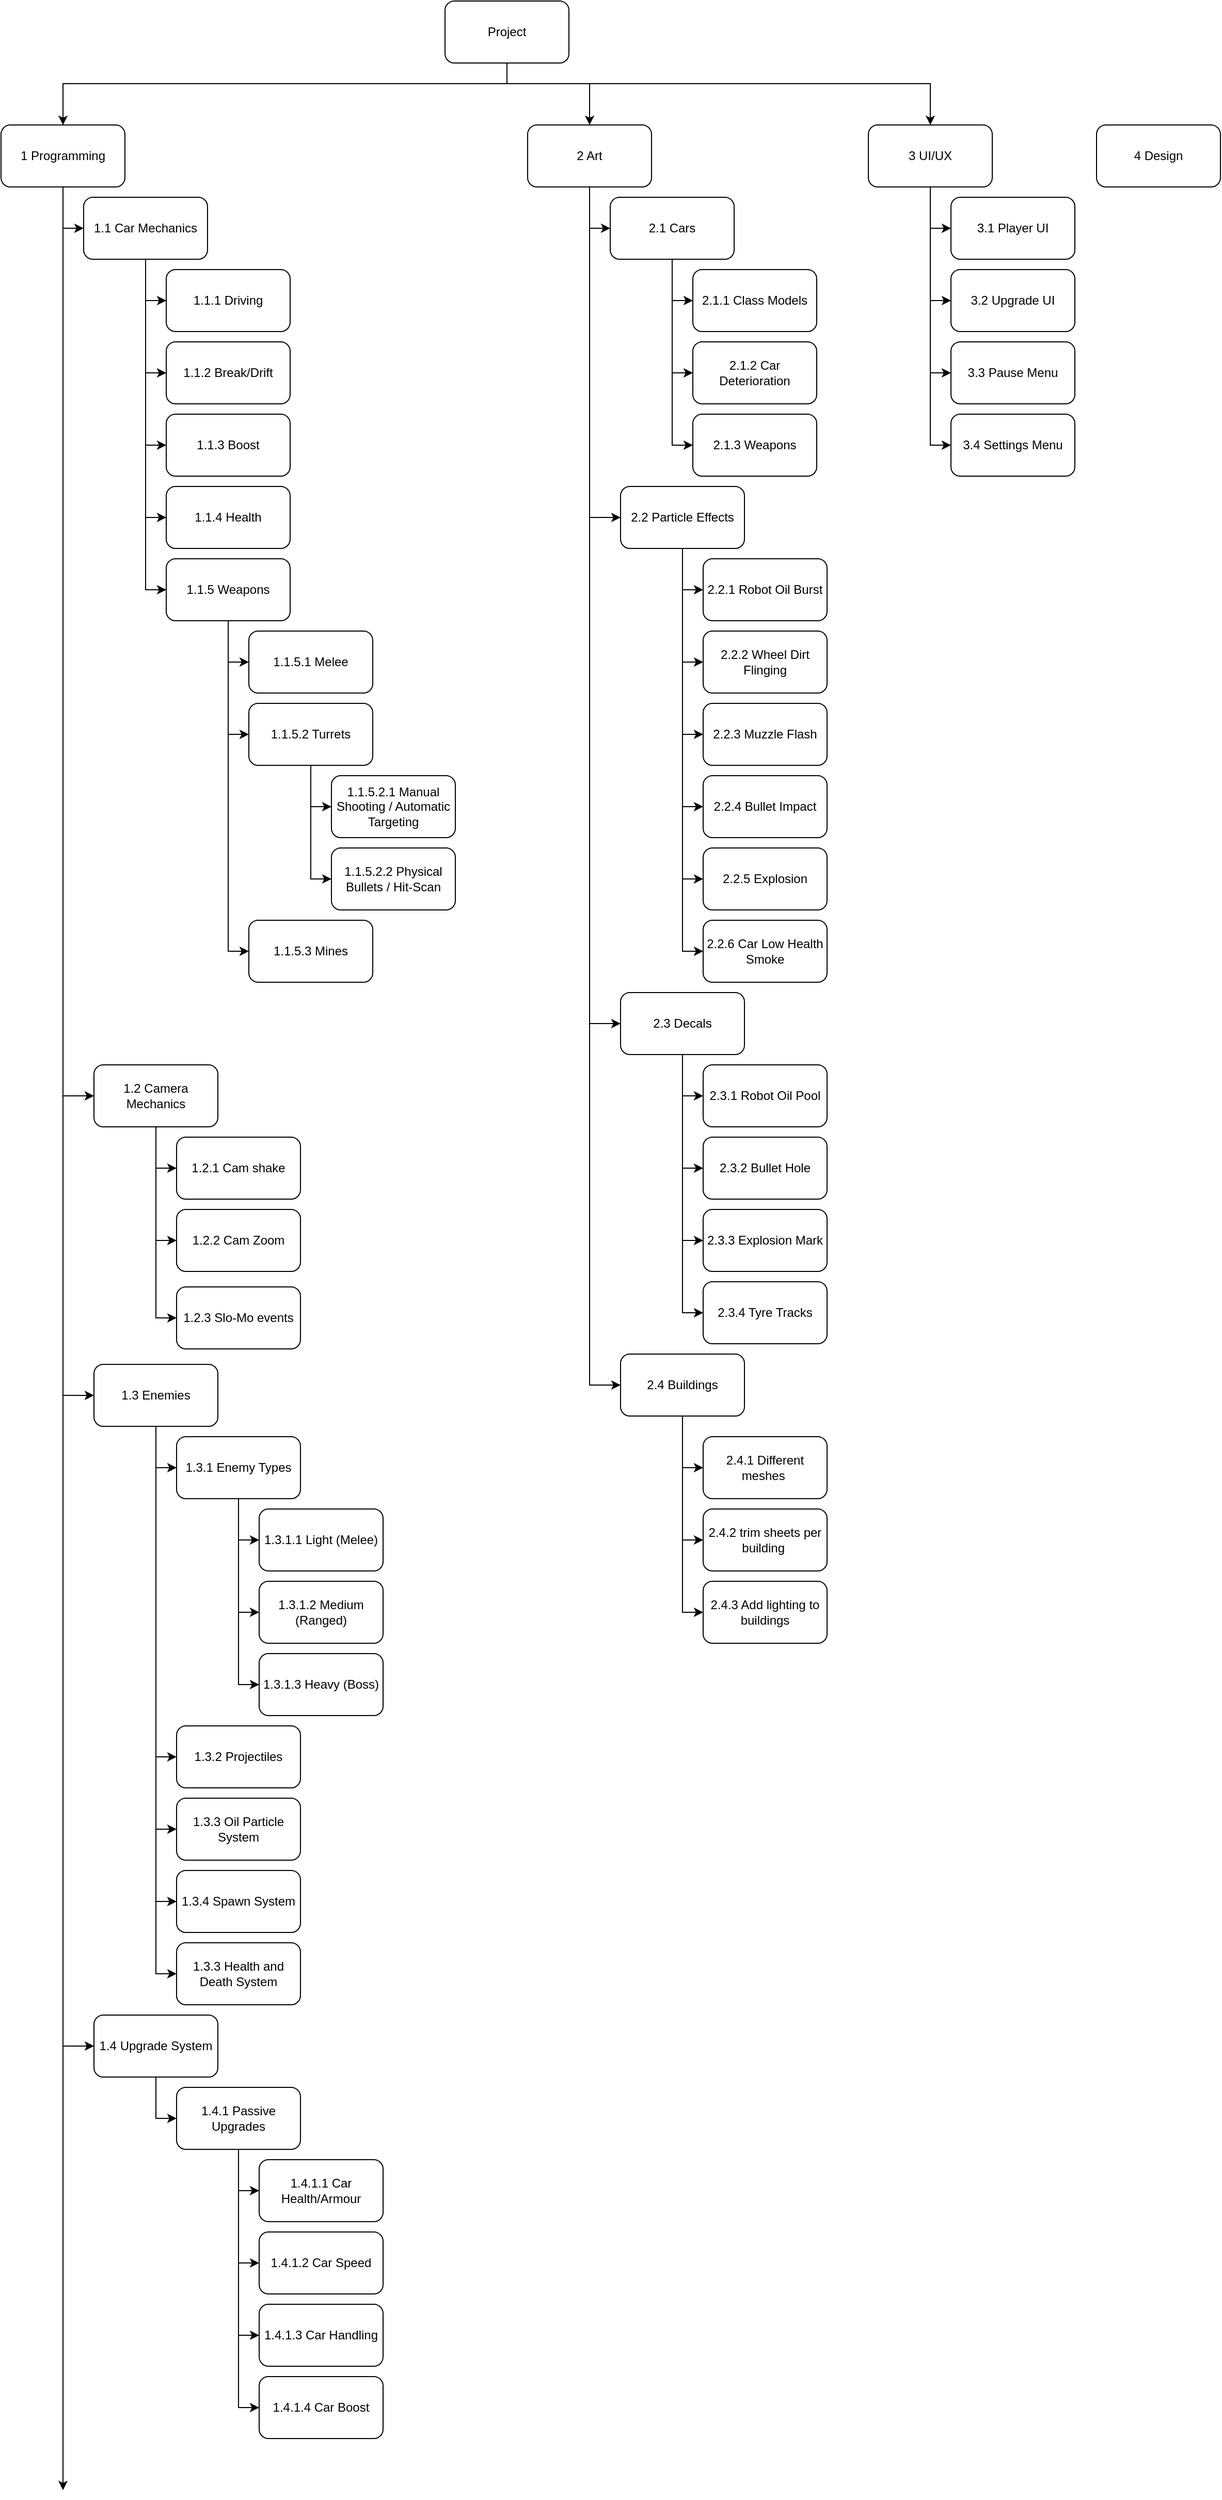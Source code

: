 <mxfile version="24.7.17">
  <diagram id="pvwwQUrMOcKolIaD9RjZ" name="Page-1">
    <mxGraphModel dx="2188" dy="813" grid="1" gridSize="10" guides="1" tooltips="1" connect="1" arrows="1" fold="1" page="1" pageScale="1" pageWidth="827" pageHeight="1169" math="0" shadow="0">
      <root>
        <mxCell id="0" />
        <mxCell id="1" parent="0" />
        <mxCell id="buFqJGUQjfIV5JwptgsI-9" style="edgeStyle=orthogonalEdgeStyle;rounded=0;orthogonalLoop=1;jettySize=auto;html=1;entryX=0;entryY=0.5;entryDx=0;entryDy=0;" parent="1" source="buFqJGUQjfIV5JwptgsI-1" target="buFqJGUQjfIV5JwptgsI-5" edge="1">
          <mxGeometry relative="1" as="geometry" />
        </mxCell>
        <mxCell id="g57Ve-lHUcN1gr9f3cv--34" style="edgeStyle=orthogonalEdgeStyle;rounded=0;orthogonalLoop=1;jettySize=auto;html=1;entryX=0;entryY=0.5;entryDx=0;entryDy=0;" parent="1" source="buFqJGUQjfIV5JwptgsI-1" target="g57Ve-lHUcN1gr9f3cv--35" edge="1">
          <mxGeometry relative="1" as="geometry">
            <mxPoint x="120" y="2000.833" as="targetPoint" />
          </mxGeometry>
        </mxCell>
        <mxCell id="g57Ve-lHUcN1gr9f3cv--50" style="edgeStyle=orthogonalEdgeStyle;rounded=0;orthogonalLoop=1;jettySize=auto;html=1;" parent="1" source="buFqJGUQjfIV5JwptgsI-1" edge="1">
          <mxGeometry relative="1" as="geometry">
            <mxPoint x="120" y="2410" as="targetPoint" />
          </mxGeometry>
        </mxCell>
        <mxCell id="buFqJGUQjfIV5JwptgsI-1" value="1 Programming" style="rounded=1;whiteSpace=wrap;html=1;" parent="1" vertex="1">
          <mxGeometry x="60" y="120" width="120" height="60" as="geometry" />
        </mxCell>
        <mxCell id="tWt80_bKlkRKH3--Gsll-1" style="edgeStyle=orthogonalEdgeStyle;rounded=0;orthogonalLoop=1;jettySize=auto;html=1;exitX=0.5;exitY=1;exitDx=0;exitDy=0;entryX=0;entryY=0.5;entryDx=0;entryDy=0;" parent="1" source="buFqJGUQjfIV5JwptgsI-2" target="tWt80_bKlkRKH3--Gsll-2" edge="1">
          <mxGeometry relative="1" as="geometry">
            <mxPoint x="630" y="1321" as="targetPoint" />
          </mxGeometry>
        </mxCell>
        <mxCell id="buFqJGUQjfIV5JwptgsI-2" value="2 Art" style="rounded=1;whiteSpace=wrap;html=1;" parent="1" vertex="1">
          <mxGeometry x="570" y="120" width="120" height="60" as="geometry" />
        </mxCell>
        <mxCell id="buFqJGUQjfIV5JwptgsI-3" value="3 UI/UX" style="rounded=1;whiteSpace=wrap;html=1;" parent="1" vertex="1">
          <mxGeometry x="900" y="120" width="120" height="60" as="geometry" />
        </mxCell>
        <mxCell id="buFqJGUQjfIV5JwptgsI-4" value="4 Design" style="rounded=1;whiteSpace=wrap;html=1;" parent="1" vertex="1">
          <mxGeometry x="1121" y="120" width="120" height="60" as="geometry" />
        </mxCell>
        <mxCell id="buFqJGUQjfIV5JwptgsI-17" value="" style="edgeStyle=orthogonalEdgeStyle;rounded=0;orthogonalLoop=1;jettySize=auto;html=1;entryX=0;entryY=0.5;entryDx=0;entryDy=0;" parent="1" source="buFqJGUQjfIV5JwptgsI-5" target="buFqJGUQjfIV5JwptgsI-16" edge="1">
          <mxGeometry relative="1" as="geometry" />
        </mxCell>
        <mxCell id="buFqJGUQjfIV5JwptgsI-5" value="1.1 Car Mechanics" style="rounded=1;whiteSpace=wrap;html=1;" parent="1" vertex="1">
          <mxGeometry x="140" y="190" width="120" height="60" as="geometry" />
        </mxCell>
        <mxCell id="buFqJGUQjfIV5JwptgsI-6" value="Project" style="rounded=1;whiteSpace=wrap;html=1;" parent="1" vertex="1">
          <mxGeometry x="490" width="120" height="60" as="geometry" />
        </mxCell>
        <mxCell id="buFqJGUQjfIV5JwptgsI-8" value="" style="endArrow=classic;html=1;rounded=0;exitX=0.5;exitY=1;exitDx=0;exitDy=0;entryX=0.5;entryY=0;entryDx=0;entryDy=0;" parent="1" source="buFqJGUQjfIV5JwptgsI-6" target="buFqJGUQjfIV5JwptgsI-1" edge="1">
          <mxGeometry width="50" height="50" relative="1" as="geometry">
            <mxPoint x="500" y="240" as="sourcePoint" />
            <mxPoint x="550" y="190" as="targetPoint" />
            <Array as="points">
              <mxPoint x="550" y="80" />
              <mxPoint x="120" y="80" />
            </Array>
          </mxGeometry>
        </mxCell>
        <mxCell id="buFqJGUQjfIV5JwptgsI-16" value="1.1.1 Driving" style="rounded=1;whiteSpace=wrap;html=1;" parent="1" vertex="1">
          <mxGeometry x="220" y="260" width="120" height="60" as="geometry" />
        </mxCell>
        <mxCell id="buFqJGUQjfIV5JwptgsI-18" value="" style="edgeStyle=orthogonalEdgeStyle;rounded=0;orthogonalLoop=1;jettySize=auto;html=1;entryX=0;entryY=0.5;entryDx=0;entryDy=0;exitX=0.5;exitY=1;exitDx=0;exitDy=0;" parent="1" source="buFqJGUQjfIV5JwptgsI-5" target="buFqJGUQjfIV5JwptgsI-19" edge="1">
          <mxGeometry relative="1" as="geometry">
            <mxPoint x="200" y="330" as="sourcePoint" />
          </mxGeometry>
        </mxCell>
        <mxCell id="buFqJGUQjfIV5JwptgsI-19" value="1.1.2 Break/Drift" style="rounded=1;whiteSpace=wrap;html=1;" parent="1" vertex="1">
          <mxGeometry x="220" y="330" width="120" height="60" as="geometry" />
        </mxCell>
        <mxCell id="buFqJGUQjfIV5JwptgsI-20" value="" style="edgeStyle=orthogonalEdgeStyle;rounded=0;orthogonalLoop=1;jettySize=auto;html=1;entryX=0;entryY=0.5;entryDx=0;entryDy=0;exitX=0.5;exitY=1;exitDx=0;exitDy=0;" parent="1" source="buFqJGUQjfIV5JwptgsI-5" target="buFqJGUQjfIV5JwptgsI-21" edge="1">
          <mxGeometry relative="1" as="geometry">
            <mxPoint x="200" y="400" as="sourcePoint" />
          </mxGeometry>
        </mxCell>
        <mxCell id="buFqJGUQjfIV5JwptgsI-21" value="1.1.3 Boost" style="rounded=1;whiteSpace=wrap;html=1;" parent="1" vertex="1">
          <mxGeometry x="220" y="400" width="120" height="60" as="geometry" />
        </mxCell>
        <mxCell id="buFqJGUQjfIV5JwptgsI-22" value="" style="edgeStyle=orthogonalEdgeStyle;rounded=0;orthogonalLoop=1;jettySize=auto;html=1;entryX=0;entryY=0.5;entryDx=0;entryDy=0;exitX=0.5;exitY=1;exitDx=0;exitDy=0;" parent="1" source="buFqJGUQjfIV5JwptgsI-5" target="buFqJGUQjfIV5JwptgsI-23" edge="1">
          <mxGeometry relative="1" as="geometry">
            <mxPoint x="200" y="450" as="sourcePoint" />
          </mxGeometry>
        </mxCell>
        <mxCell id="buFqJGUQjfIV5JwptgsI-23" value="1.1.4 Health" style="rounded=1;whiteSpace=wrap;html=1;" parent="1" vertex="1">
          <mxGeometry x="220" y="470" width="120" height="60" as="geometry" />
        </mxCell>
        <mxCell id="buFqJGUQjfIV5JwptgsI-24" value="" style="edgeStyle=orthogonalEdgeStyle;rounded=0;orthogonalLoop=1;jettySize=auto;html=1;entryX=0;entryY=0.5;entryDx=0;entryDy=0;exitX=0.5;exitY=1;exitDx=0;exitDy=0;" parent="1" source="buFqJGUQjfIV5JwptgsI-5" target="buFqJGUQjfIV5JwptgsI-25" edge="1">
          <mxGeometry relative="1" as="geometry">
            <mxPoint x="210" y="560" as="sourcePoint" />
          </mxGeometry>
        </mxCell>
        <mxCell id="buFqJGUQjfIV5JwptgsI-25" value="1.1.5 Weapons" style="rounded=1;whiteSpace=wrap;html=1;" parent="1" vertex="1">
          <mxGeometry x="220" y="540" width="120" height="60" as="geometry" />
        </mxCell>
        <mxCell id="buFqJGUQjfIV5JwptgsI-26" value="" style="edgeStyle=orthogonalEdgeStyle;rounded=0;orthogonalLoop=1;jettySize=auto;html=1;entryX=0;entryY=0.5;entryDx=0;entryDy=0;exitX=0.5;exitY=1;exitDx=0;exitDy=0;" parent="1" source="buFqJGUQjfIV5JwptgsI-25" target="buFqJGUQjfIV5JwptgsI-27" edge="1">
          <mxGeometry relative="1" as="geometry">
            <mxPoint x="274" y="610" as="sourcePoint" />
          </mxGeometry>
        </mxCell>
        <mxCell id="buFqJGUQjfIV5JwptgsI-27" value="1.1.5.1 Melee" style="rounded=1;whiteSpace=wrap;html=1;" parent="1" vertex="1">
          <mxGeometry x="300" y="610" width="120" height="60" as="geometry" />
        </mxCell>
        <mxCell id="buFqJGUQjfIV5JwptgsI-28" value="" style="edgeStyle=orthogonalEdgeStyle;rounded=0;orthogonalLoop=1;jettySize=auto;html=1;entryX=0;entryY=0.5;entryDx=0;entryDy=0;exitX=0.5;exitY=1;exitDx=0;exitDy=0;" parent="1" source="buFqJGUQjfIV5JwptgsI-25" target="buFqJGUQjfIV5JwptgsI-29" edge="1">
          <mxGeometry relative="1" as="geometry">
            <mxPoint x="280" y="670" as="sourcePoint" />
          </mxGeometry>
        </mxCell>
        <mxCell id="buFqJGUQjfIV5JwptgsI-29" value="1.1.5.2 Turrets" style="rounded=1;whiteSpace=wrap;html=1;" parent="1" vertex="1">
          <mxGeometry x="300" y="680" width="120" height="60" as="geometry" />
        </mxCell>
        <mxCell id="buFqJGUQjfIV5JwptgsI-30" value="" style="edgeStyle=orthogonalEdgeStyle;rounded=0;orthogonalLoop=1;jettySize=auto;html=1;entryX=0;entryY=0.5;entryDx=0;entryDy=0;exitX=0.5;exitY=1;exitDx=0;exitDy=0;" parent="1" source="buFqJGUQjfIV5JwptgsI-2" target="buFqJGUQjfIV5JwptgsI-31" edge="1">
          <mxGeometry relative="1" as="geometry">
            <mxPoint x="630" y="290" as="sourcePoint" />
          </mxGeometry>
        </mxCell>
        <mxCell id="buFqJGUQjfIV5JwptgsI-31" value="2.1 Cars" style="rounded=1;whiteSpace=wrap;html=1;" parent="1" vertex="1">
          <mxGeometry x="650" y="190" width="120" height="60" as="geometry" />
        </mxCell>
        <mxCell id="buFqJGUQjfIV5JwptgsI-34" value="" style="edgeStyle=orthogonalEdgeStyle;rounded=0;orthogonalLoop=1;jettySize=auto;html=1;entryX=0;entryY=0.5;entryDx=0;entryDy=0;exitX=0.5;exitY=1;exitDx=0;exitDy=0;" parent="1" source="buFqJGUQjfIV5JwptgsI-31" target="buFqJGUQjfIV5JwptgsI-35" edge="1">
          <mxGeometry relative="1" as="geometry">
            <mxPoint x="700" y="270" as="sourcePoint" />
          </mxGeometry>
        </mxCell>
        <mxCell id="buFqJGUQjfIV5JwptgsI-35" value="2.1.1 Class Models" style="rounded=1;whiteSpace=wrap;html=1;" parent="1" vertex="1">
          <mxGeometry x="730" y="260" width="120" height="60" as="geometry" />
        </mxCell>
        <mxCell id="buFqJGUQjfIV5JwptgsI-36" value="" style="edgeStyle=orthogonalEdgeStyle;rounded=0;orthogonalLoop=1;jettySize=auto;html=1;entryX=0;entryY=0.5;entryDx=0;entryDy=0;exitX=0.5;exitY=1;exitDx=0;exitDy=0;" parent="1" source="buFqJGUQjfIV5JwptgsI-31" target="buFqJGUQjfIV5JwptgsI-37" edge="1">
          <mxGeometry relative="1" as="geometry">
            <mxPoint x="710" y="320" as="sourcePoint" />
          </mxGeometry>
        </mxCell>
        <mxCell id="buFqJGUQjfIV5JwptgsI-37" value="2.1.2 Car Deterioration" style="rounded=1;whiteSpace=wrap;html=1;" parent="1" vertex="1">
          <mxGeometry x="730" y="330" width="120" height="60" as="geometry" />
        </mxCell>
        <mxCell id="buFqJGUQjfIV5JwptgsI-38" value="" style="edgeStyle=orthogonalEdgeStyle;rounded=0;orthogonalLoop=1;jettySize=auto;html=1;entryX=0;entryY=0.5;entryDx=0;entryDy=0;exitX=0.5;exitY=1;exitDx=0;exitDy=0;" parent="1" source="buFqJGUQjfIV5JwptgsI-31" target="buFqJGUQjfIV5JwptgsI-39" edge="1">
          <mxGeometry relative="1" as="geometry">
            <mxPoint x="710" y="390" as="sourcePoint" />
          </mxGeometry>
        </mxCell>
        <mxCell id="buFqJGUQjfIV5JwptgsI-39" value="2.1.3 Weapons" style="rounded=1;whiteSpace=wrap;html=1;" parent="1" vertex="1">
          <mxGeometry x="730" y="400" width="120" height="60" as="geometry" />
        </mxCell>
        <mxCell id="2qCj0dNmz67mReh1wG9u-1" value="" style="edgeStyle=orthogonalEdgeStyle;rounded=0;orthogonalLoop=1;jettySize=auto;html=1;entryX=0;entryY=0.5;entryDx=0;entryDy=0;exitX=0.5;exitY=1;exitDx=0;exitDy=0;" parent="1" source="buFqJGUQjfIV5JwptgsI-29" target="2qCj0dNmz67mReh1wG9u-2" edge="1">
          <mxGeometry relative="1" as="geometry">
            <mxPoint x="344" y="770" as="sourcePoint" />
          </mxGeometry>
        </mxCell>
        <mxCell id="2qCj0dNmz67mReh1wG9u-2" value="1.1.5.2.1 Manual Shooting / Automatic Targeting" style="rounded=1;whiteSpace=wrap;html=1;" parent="1" vertex="1">
          <mxGeometry x="380" y="750" width="120" height="60" as="geometry" />
        </mxCell>
        <mxCell id="2qCj0dNmz67mReh1wG9u-3" value="" style="edgeStyle=orthogonalEdgeStyle;rounded=0;orthogonalLoop=1;jettySize=auto;html=1;entryX=0;entryY=0.5;entryDx=0;entryDy=0;exitX=0.5;exitY=1;exitDx=0;exitDy=0;" parent="1" source="buFqJGUQjfIV5JwptgsI-29" target="2qCj0dNmz67mReh1wG9u-4" edge="1">
          <mxGeometry relative="1" as="geometry">
            <mxPoint x="360" y="810" as="sourcePoint" />
          </mxGeometry>
        </mxCell>
        <mxCell id="2qCj0dNmz67mReh1wG9u-4" value="1.1.5.2.2 Physical Bullets / Hit-Scan" style="rounded=1;whiteSpace=wrap;html=1;" parent="1" vertex="1">
          <mxGeometry x="380" y="820" width="120" height="60" as="geometry" />
        </mxCell>
        <mxCell id="2qCj0dNmz67mReh1wG9u-5" value="" style="edgeStyle=orthogonalEdgeStyle;rounded=0;orthogonalLoop=1;jettySize=auto;html=1;entryX=0;entryY=0.5;entryDx=0;entryDy=0;exitX=0.5;exitY=1;exitDx=0;exitDy=0;" parent="1" source="buFqJGUQjfIV5JwptgsI-25" target="2qCj0dNmz67mReh1wG9u-6" edge="1">
          <mxGeometry relative="1" as="geometry">
            <mxPoint x="280" y="810" as="sourcePoint" />
          </mxGeometry>
        </mxCell>
        <mxCell id="2qCj0dNmz67mReh1wG9u-6" value="1.1.5.3 Mines" style="rounded=1;whiteSpace=wrap;html=1;" parent="1" vertex="1">
          <mxGeometry x="300" y="890" width="120" height="60" as="geometry" />
        </mxCell>
        <mxCell id="2qCj0dNmz67mReh1wG9u-7" value="" style="edgeStyle=orthogonalEdgeStyle;rounded=0;orthogonalLoop=1;jettySize=auto;html=1;entryX=0;entryY=0.5;entryDx=0;entryDy=0;exitX=0.5;exitY=1;exitDx=0;exitDy=0;" parent="1" source="buFqJGUQjfIV5JwptgsI-1" target="2qCj0dNmz67mReh1wG9u-8" edge="1">
          <mxGeometry relative="1" as="geometry">
            <mxPoint x="40" y="1520.0" as="sourcePoint" />
          </mxGeometry>
        </mxCell>
        <mxCell id="g57Ve-lHUcN1gr9f3cv--31" style="edgeStyle=orthogonalEdgeStyle;rounded=0;orthogonalLoop=1;jettySize=auto;html=1;entryX=0;entryY=0.5;entryDx=0;entryDy=0;" parent="1" source="2qCj0dNmz67mReh1wG9u-8" target="g57Ve-lHUcN1gr9f3cv--29" edge="1">
          <mxGeometry relative="1" as="geometry" />
        </mxCell>
        <mxCell id="g57Ve-lHUcN1gr9f3cv--33" style="edgeStyle=orthogonalEdgeStyle;rounded=0;orthogonalLoop=1;jettySize=auto;html=1;entryX=0;entryY=0.5;entryDx=0;entryDy=0;" parent="1" source="2qCj0dNmz67mReh1wG9u-8" target="g57Ve-lHUcN1gr9f3cv--32" edge="1">
          <mxGeometry relative="1" as="geometry" />
        </mxCell>
        <mxCell id="2qCj0dNmz67mReh1wG9u-8" value="1.3 Enemies" style="rounded=1;whiteSpace=wrap;html=1;" parent="1" vertex="1">
          <mxGeometry x="150" y="1320" width="120" height="60" as="geometry" />
        </mxCell>
        <mxCell id="2qCj0dNmz67mReh1wG9u-9" value="" style="edgeStyle=orthogonalEdgeStyle;rounded=0;orthogonalLoop=1;jettySize=auto;html=1;entryX=0;entryY=0.5;entryDx=0;entryDy=0;exitX=0.5;exitY=1;exitDx=0;exitDy=0;" parent="1" source="buFqJGUQjfIV5JwptgsI-2" target="2qCj0dNmz67mReh1wG9u-10" edge="1">
          <mxGeometry relative="1" as="geometry">
            <mxPoint x="640" y="460" as="sourcePoint" />
          </mxGeometry>
        </mxCell>
        <mxCell id="2qCj0dNmz67mReh1wG9u-10" value="2.2 Particle Effects" style="rounded=1;whiteSpace=wrap;html=1;" parent="1" vertex="1">
          <mxGeometry x="660" y="470" width="120" height="60" as="geometry" />
        </mxCell>
        <mxCell id="2qCj0dNmz67mReh1wG9u-11" value="" style="edgeStyle=orthogonalEdgeStyle;rounded=0;orthogonalLoop=1;jettySize=auto;html=1;entryX=0;entryY=0.5;entryDx=0;entryDy=0;exitX=0.5;exitY=1;exitDx=0;exitDy=0;" parent="1" source="2qCj0dNmz67mReh1wG9u-10" target="2qCj0dNmz67mReh1wG9u-12" edge="1">
          <mxGeometry relative="1" as="geometry">
            <mxPoint x="720" y="530" as="sourcePoint" />
          </mxGeometry>
        </mxCell>
        <mxCell id="2qCj0dNmz67mReh1wG9u-12" value="2.2.1 Robot Oil Burst" style="rounded=1;whiteSpace=wrap;html=1;" parent="1" vertex="1">
          <mxGeometry x="740" y="540" width="120" height="60" as="geometry" />
        </mxCell>
        <mxCell id="2qCj0dNmz67mReh1wG9u-13" value="" style="edgeStyle=orthogonalEdgeStyle;rounded=0;orthogonalLoop=1;jettySize=auto;html=1;entryX=0;entryY=0.5;entryDx=0;entryDy=0;exitX=0.5;exitY=1;exitDx=0;exitDy=0;" parent="1" source="2qCj0dNmz67mReh1wG9u-10" target="2qCj0dNmz67mReh1wG9u-14" edge="1">
          <mxGeometry relative="1" as="geometry">
            <mxPoint x="720" y="600" as="sourcePoint" />
          </mxGeometry>
        </mxCell>
        <mxCell id="2qCj0dNmz67mReh1wG9u-14" value="2.2.2 Wheel Dirt Flinging" style="rounded=1;whiteSpace=wrap;html=1;" parent="1" vertex="1">
          <mxGeometry x="740" y="610" width="120" height="60" as="geometry" />
        </mxCell>
        <mxCell id="2qCj0dNmz67mReh1wG9u-15" value="" style="edgeStyle=orthogonalEdgeStyle;rounded=0;orthogonalLoop=1;jettySize=auto;html=1;entryX=0;entryY=0.5;entryDx=0;entryDy=0;exitX=0.5;exitY=1;exitDx=0;exitDy=0;" parent="1" source="2qCj0dNmz67mReh1wG9u-10" target="2qCj0dNmz67mReh1wG9u-16" edge="1">
          <mxGeometry relative="1" as="geometry">
            <mxPoint x="720" y="670" as="sourcePoint" />
          </mxGeometry>
        </mxCell>
        <mxCell id="2qCj0dNmz67mReh1wG9u-16" value="2.2.3 Muzzle Flash" style="rounded=1;whiteSpace=wrap;html=1;" parent="1" vertex="1">
          <mxGeometry x="740" y="680" width="120" height="60" as="geometry" />
        </mxCell>
        <mxCell id="2qCj0dNmz67mReh1wG9u-17" value="" style="edgeStyle=orthogonalEdgeStyle;rounded=0;orthogonalLoop=1;jettySize=auto;html=1;entryX=0;entryY=0.5;entryDx=0;entryDy=0;exitX=0.5;exitY=1;exitDx=0;exitDy=0;" parent="1" source="2qCj0dNmz67mReh1wG9u-10" target="2qCj0dNmz67mReh1wG9u-18" edge="1">
          <mxGeometry relative="1" as="geometry">
            <mxPoint x="720" y="740" as="sourcePoint" />
          </mxGeometry>
        </mxCell>
        <mxCell id="2qCj0dNmz67mReh1wG9u-18" value="2.2.4 Bullet Impact" style="rounded=1;whiteSpace=wrap;html=1;" parent="1" vertex="1">
          <mxGeometry x="740" y="750" width="120" height="60" as="geometry" />
        </mxCell>
        <mxCell id="2qCj0dNmz67mReh1wG9u-19" value="" style="edgeStyle=orthogonalEdgeStyle;rounded=0;orthogonalLoop=1;jettySize=auto;html=1;entryX=0;entryY=0.5;entryDx=0;entryDy=0;exitX=0.5;exitY=1;exitDx=0;exitDy=0;" parent="1" source="2qCj0dNmz67mReh1wG9u-10" target="2qCj0dNmz67mReh1wG9u-20" edge="1">
          <mxGeometry relative="1" as="geometry">
            <mxPoint x="720" y="810" as="sourcePoint" />
          </mxGeometry>
        </mxCell>
        <mxCell id="2qCj0dNmz67mReh1wG9u-20" value="2.2.5 Explosion" style="rounded=1;whiteSpace=wrap;html=1;" parent="1" vertex="1">
          <mxGeometry x="740" y="820" width="120" height="60" as="geometry" />
        </mxCell>
        <mxCell id="2qCj0dNmz67mReh1wG9u-21" value="" style="edgeStyle=orthogonalEdgeStyle;rounded=0;orthogonalLoop=1;jettySize=auto;html=1;entryX=0;entryY=0.5;entryDx=0;entryDy=0;exitX=0.5;exitY=1;exitDx=0;exitDy=0;" parent="1" source="buFqJGUQjfIV5JwptgsI-2" target="2qCj0dNmz67mReh1wG9u-22" edge="1">
          <mxGeometry relative="1" as="geometry">
            <mxPoint x="630" y="600" as="sourcePoint" />
          </mxGeometry>
        </mxCell>
        <mxCell id="2qCj0dNmz67mReh1wG9u-22" value="2.3 Decals" style="rounded=1;whiteSpace=wrap;html=1;" parent="1" vertex="1">
          <mxGeometry x="660" y="960" width="120" height="60" as="geometry" />
        </mxCell>
        <mxCell id="2qCj0dNmz67mReh1wG9u-23" value="" style="edgeStyle=orthogonalEdgeStyle;rounded=0;orthogonalLoop=1;jettySize=auto;html=1;entryX=0;entryY=0.5;entryDx=0;entryDy=0;exitX=0.5;exitY=1;exitDx=0;exitDy=0;" parent="1" source="2qCj0dNmz67mReh1wG9u-22" target="2qCj0dNmz67mReh1wG9u-24" edge="1">
          <mxGeometry relative="1" as="geometry">
            <mxPoint x="700" y="1050" as="sourcePoint" />
          </mxGeometry>
        </mxCell>
        <mxCell id="2qCj0dNmz67mReh1wG9u-24" value="2.3.1 Robot Oil Pool" style="rounded=1;whiteSpace=wrap;html=1;" parent="1" vertex="1">
          <mxGeometry x="740" y="1030" width="120" height="60" as="geometry" />
        </mxCell>
        <mxCell id="2qCj0dNmz67mReh1wG9u-25" value="" style="edgeStyle=orthogonalEdgeStyle;rounded=0;orthogonalLoop=1;jettySize=auto;html=1;entryX=0;entryY=0.5;entryDx=0;entryDy=0;exitX=0.5;exitY=1;exitDx=0;exitDy=0;" parent="1" source="2qCj0dNmz67mReh1wG9u-22" target="2qCj0dNmz67mReh1wG9u-26" edge="1">
          <mxGeometry relative="1" as="geometry">
            <mxPoint x="720" y="1090" as="sourcePoint" />
          </mxGeometry>
        </mxCell>
        <mxCell id="2qCj0dNmz67mReh1wG9u-26" value="2.3.2 Bullet Hole" style="rounded=1;whiteSpace=wrap;html=1;" parent="1" vertex="1">
          <mxGeometry x="740" y="1100" width="120" height="60" as="geometry" />
        </mxCell>
        <mxCell id="2qCj0dNmz67mReh1wG9u-27" value="" style="edgeStyle=orthogonalEdgeStyle;rounded=0;orthogonalLoop=1;jettySize=auto;html=1;entryX=0;entryY=0.5;entryDx=0;entryDy=0;exitX=0.5;exitY=1;exitDx=0;exitDy=0;" parent="1" source="2qCj0dNmz67mReh1wG9u-22" target="2qCj0dNmz67mReh1wG9u-28" edge="1">
          <mxGeometry relative="1" as="geometry">
            <mxPoint x="720" y="1160" as="sourcePoint" />
          </mxGeometry>
        </mxCell>
        <mxCell id="2qCj0dNmz67mReh1wG9u-28" value="2.3.3 Explosion Mark" style="rounded=1;whiteSpace=wrap;html=1;" parent="1" vertex="1">
          <mxGeometry x="740" y="1170" width="120" height="60" as="geometry" />
        </mxCell>
        <mxCell id="2qCj0dNmz67mReh1wG9u-29" value="" style="edgeStyle=orthogonalEdgeStyle;rounded=0;orthogonalLoop=1;jettySize=auto;html=1;entryX=0;entryY=0.5;entryDx=0;entryDy=0;exitX=0.5;exitY=1;exitDx=0;exitDy=0;" parent="1" source="2qCj0dNmz67mReh1wG9u-22" target="2qCj0dNmz67mReh1wG9u-30" edge="1">
          <mxGeometry relative="1" as="geometry">
            <mxPoint x="720" y="1230" as="sourcePoint" />
          </mxGeometry>
        </mxCell>
        <mxCell id="2qCj0dNmz67mReh1wG9u-30" value="2.3.4 Tyre Tracks" style="rounded=1;whiteSpace=wrap;html=1;" parent="1" vertex="1">
          <mxGeometry x="740" y="1240" width="120" height="60" as="geometry" />
        </mxCell>
        <mxCell id="tWt80_bKlkRKH3--Gsll-6" style="edgeStyle=orthogonalEdgeStyle;rounded=0;orthogonalLoop=1;jettySize=auto;html=1;exitX=0.5;exitY=1;exitDx=0;exitDy=0;entryX=0;entryY=0.5;entryDx=0;entryDy=0;" parent="1" source="tWt80_bKlkRKH3--Gsll-2" target="tWt80_bKlkRKH3--Gsll-5" edge="1">
          <mxGeometry relative="1" as="geometry" />
        </mxCell>
        <mxCell id="tWt80_bKlkRKH3--Gsll-9" style="edgeStyle=orthogonalEdgeStyle;rounded=0;orthogonalLoop=1;jettySize=auto;html=1;exitX=0.5;exitY=1;exitDx=0;exitDy=0;entryX=0;entryY=0.5;entryDx=0;entryDy=0;" parent="1" source="tWt80_bKlkRKH3--Gsll-2" target="tWt80_bKlkRKH3--Gsll-8" edge="1">
          <mxGeometry relative="1" as="geometry" />
        </mxCell>
        <mxCell id="tWt80_bKlkRKH3--Gsll-10" style="edgeStyle=orthogonalEdgeStyle;rounded=0;orthogonalLoop=1;jettySize=auto;html=1;exitX=0.5;exitY=1;exitDx=0;exitDy=0;entryX=0;entryY=0.5;entryDx=0;entryDy=0;" parent="1" source="tWt80_bKlkRKH3--Gsll-2" target="tWt80_bKlkRKH3--Gsll-11" edge="1">
          <mxGeometry relative="1" as="geometry">
            <mxPoint x="720" y="1570" as="targetPoint" />
          </mxGeometry>
        </mxCell>
        <mxCell id="tWt80_bKlkRKH3--Gsll-2" value="2.4 Buildings" style="rounded=1;whiteSpace=wrap;html=1;" parent="1" vertex="1">
          <mxGeometry x="660" y="1310" width="120" height="60" as="geometry" />
        </mxCell>
        <mxCell id="tWt80_bKlkRKH3--Gsll-5" value="2.4.1 Different meshes&amp;nbsp;" style="rounded=1;whiteSpace=wrap;html=1;" parent="1" vertex="1">
          <mxGeometry x="740" y="1390" width="120" height="60" as="geometry" />
        </mxCell>
        <mxCell id="tWt80_bKlkRKH3--Gsll-8" value="2.4.2 trim sheets per building&amp;nbsp;" style="rounded=1;whiteSpace=wrap;html=1;" parent="1" vertex="1">
          <mxGeometry x="740" y="1460" width="120" height="60" as="geometry" />
        </mxCell>
        <mxCell id="tWt80_bKlkRKH3--Gsll-11" value="2.4.3 Add lighting to buildings" style="rounded=1;whiteSpace=wrap;html=1;" parent="1" vertex="1">
          <mxGeometry x="740" y="1530" width="120" height="60" as="geometry" />
        </mxCell>
        <mxCell id="I1aEzilDOxCqesVj3jfa-1" style="edgeStyle=orthogonalEdgeStyle;rounded=0;orthogonalLoop=1;jettySize=auto;html=1;entryX=0;entryY=0.5;entryDx=0;entryDy=0;exitX=0.5;exitY=1;exitDx=0;exitDy=0;" parent="1" source="buFqJGUQjfIV5JwptgsI-1" target="I1aEzilDOxCqesVj3jfa-2" edge="1">
          <mxGeometry relative="1" as="geometry">
            <mxPoint x="130" y="1020" as="sourcePoint" />
          </mxGeometry>
        </mxCell>
        <mxCell id="I1aEzilDOxCqesVj3jfa-2" value="1.2 Camera Mechanics" style="rounded=1;whiteSpace=wrap;html=1;" parent="1" vertex="1">
          <mxGeometry x="150" y="1030" width="120" height="60" as="geometry" />
        </mxCell>
        <mxCell id="g57Ve-lHUcN1gr9f3cv--1" value="" style="endArrow=classic;html=1;rounded=0;exitX=0.5;exitY=1;exitDx=0;exitDy=0;entryX=0.5;entryY=0;entryDx=0;entryDy=0;" parent="1" source="buFqJGUQjfIV5JwptgsI-6" target="buFqJGUQjfIV5JwptgsI-2" edge="1">
          <mxGeometry width="50" height="50" relative="1" as="geometry">
            <mxPoint x="520" y="340" as="sourcePoint" />
            <mxPoint x="570" y="290" as="targetPoint" />
            <Array as="points">
              <mxPoint x="550" y="80" />
              <mxPoint x="630" y="80" />
            </Array>
          </mxGeometry>
        </mxCell>
        <mxCell id="g57Ve-lHUcN1gr9f3cv--4" value="" style="edgeStyle=orthogonalEdgeStyle;rounded=0;orthogonalLoop=1;jettySize=auto;html=1;entryX=0;entryY=0.5;entryDx=0;entryDy=0;exitX=0.5;exitY=1;exitDx=0;exitDy=0;" parent="1" source="I1aEzilDOxCqesVj3jfa-2" target="g57Ve-lHUcN1gr9f3cv--5" edge="1">
          <mxGeometry relative="1" as="geometry">
            <mxPoint x="200" y="1120.0" as="sourcePoint" />
          </mxGeometry>
        </mxCell>
        <mxCell id="g57Ve-lHUcN1gr9f3cv--5" value="1.2.1 Cam shake" style="rounded=1;whiteSpace=wrap;html=1;" parent="1" vertex="1">
          <mxGeometry x="230" y="1100" width="120" height="60" as="geometry" />
        </mxCell>
        <mxCell id="g57Ve-lHUcN1gr9f3cv--6" value="" style="edgeStyle=orthogonalEdgeStyle;rounded=0;orthogonalLoop=1;jettySize=auto;html=1;entryX=0;entryY=0.5;entryDx=0;entryDy=0;exitX=0.5;exitY=1;exitDx=0;exitDy=0;" parent="1" source="I1aEzilDOxCqesVj3jfa-2" target="g57Ve-lHUcN1gr9f3cv--7" edge="1">
          <mxGeometry relative="1" as="geometry">
            <mxPoint x="210" y="1160.0" as="sourcePoint" />
          </mxGeometry>
        </mxCell>
        <mxCell id="g57Ve-lHUcN1gr9f3cv--7" value="1.2.2 Cam Zoom" style="rounded=1;whiteSpace=wrap;html=1;" parent="1" vertex="1">
          <mxGeometry x="230" y="1170" width="120" height="60" as="geometry" />
        </mxCell>
        <mxCell id="g57Ve-lHUcN1gr9f3cv--8" value="" style="edgeStyle=orthogonalEdgeStyle;rounded=0;orthogonalLoop=1;jettySize=auto;html=1;entryX=0;entryY=0.5;entryDx=0;entryDy=0;exitX=0.5;exitY=1;exitDx=0;exitDy=0;" parent="1" source="I1aEzilDOxCqesVj3jfa-2" target="g57Ve-lHUcN1gr9f3cv--9" edge="1">
          <mxGeometry relative="1" as="geometry">
            <mxPoint x="210" y="1235.0" as="sourcePoint" />
          </mxGeometry>
        </mxCell>
        <mxCell id="g57Ve-lHUcN1gr9f3cv--9" value="1.2.3 Slo-Mo events" style="rounded=1;whiteSpace=wrap;html=1;" parent="1" vertex="1">
          <mxGeometry x="230" y="1245" width="120" height="60" as="geometry" />
        </mxCell>
        <mxCell id="g57Ve-lHUcN1gr9f3cv--10" value="" style="edgeStyle=orthogonalEdgeStyle;rounded=0;orthogonalLoop=1;jettySize=auto;html=1;entryX=0;entryY=0.5;entryDx=0;entryDy=0;exitX=0.5;exitY=1;exitDx=0;exitDy=0;" parent="1" source="2qCj0dNmz67mReh1wG9u-8" target="g57Ve-lHUcN1gr9f3cv--11" edge="1">
          <mxGeometry relative="1" as="geometry">
            <mxPoint x="190" y="1400.0" as="sourcePoint" />
          </mxGeometry>
        </mxCell>
        <mxCell id="g57Ve-lHUcN1gr9f3cv--11" value="1.3.1 Enemy Types" style="rounded=1;whiteSpace=wrap;html=1;" parent="1" vertex="1">
          <mxGeometry x="230" y="1390" width="120" height="60" as="geometry" />
        </mxCell>
        <mxCell id="g57Ve-lHUcN1gr9f3cv--12" value="" style="edgeStyle=orthogonalEdgeStyle;rounded=0;orthogonalLoop=1;jettySize=auto;html=1;entryX=0;entryY=0.5;entryDx=0;entryDy=0;exitX=0.5;exitY=1;exitDx=0;exitDy=0;" parent="1" source="g57Ve-lHUcN1gr9f3cv--11" target="g57Ve-lHUcN1gr9f3cv--13" edge="1">
          <mxGeometry relative="1" as="geometry">
            <mxPoint x="300" y="1490.0" as="sourcePoint" />
          </mxGeometry>
        </mxCell>
        <mxCell id="g57Ve-lHUcN1gr9f3cv--13" value="1.3.1.1 Light (Melee)" style="rounded=1;whiteSpace=wrap;html=1;" parent="1" vertex="1">
          <mxGeometry x="310" y="1460" width="120" height="60" as="geometry" />
        </mxCell>
        <mxCell id="g57Ve-lHUcN1gr9f3cv--14" value="" style="edgeStyle=orthogonalEdgeStyle;rounded=0;orthogonalLoop=1;jettySize=auto;html=1;entryX=0;entryY=0.5;entryDx=0;entryDy=0;exitX=0.5;exitY=1;exitDx=0;exitDy=0;" parent="1" source="g57Ve-lHUcN1gr9f3cv--11" target="g57Ve-lHUcN1gr9f3cv--15" edge="1">
          <mxGeometry relative="1" as="geometry">
            <mxPoint x="290" y="1520.0" as="sourcePoint" />
          </mxGeometry>
        </mxCell>
        <mxCell id="g57Ve-lHUcN1gr9f3cv--15" value="1.3.1.2 Medium (Ranged)" style="rounded=1;whiteSpace=wrap;html=1;" parent="1" vertex="1">
          <mxGeometry x="310" y="1530" width="120" height="60" as="geometry" />
        </mxCell>
        <mxCell id="g57Ve-lHUcN1gr9f3cv--16" value="" style="edgeStyle=orthogonalEdgeStyle;rounded=0;orthogonalLoop=1;jettySize=auto;html=1;entryX=0;entryY=0.5;entryDx=0;entryDy=0;exitX=0.5;exitY=1;exitDx=0;exitDy=0;" parent="1" source="g57Ve-lHUcN1gr9f3cv--11" target="g57Ve-lHUcN1gr9f3cv--17" edge="1">
          <mxGeometry relative="1" as="geometry">
            <mxPoint x="290" y="1590.0" as="sourcePoint" />
          </mxGeometry>
        </mxCell>
        <mxCell id="g57Ve-lHUcN1gr9f3cv--17" value="1.3.1.3 Heavy (Boss)" style="rounded=1;whiteSpace=wrap;html=1;" parent="1" vertex="1">
          <mxGeometry x="310" y="1600" width="120" height="60" as="geometry" />
        </mxCell>
        <mxCell id="g57Ve-lHUcN1gr9f3cv--18" value="" style="edgeStyle=orthogonalEdgeStyle;rounded=0;orthogonalLoop=1;jettySize=auto;html=1;entryX=0;entryY=0.5;entryDx=0;entryDy=0;exitX=0.5;exitY=1;exitDx=0;exitDy=0;" parent="1" source="2qCj0dNmz67mReh1wG9u-8" target="g57Ve-lHUcN1gr9f3cv--19" edge="1">
          <mxGeometry relative="1" as="geometry">
            <mxPoint x="210" y="1684.0" as="sourcePoint" />
          </mxGeometry>
        </mxCell>
        <mxCell id="g57Ve-lHUcN1gr9f3cv--19" value="1.3.2 Projectiles" style="rounded=1;whiteSpace=wrap;html=1;" parent="1" vertex="1">
          <mxGeometry x="230" y="1670" width="120" height="60" as="geometry" />
        </mxCell>
        <mxCell id="g57Ve-lHUcN1gr9f3cv--20" value="" style="edgeStyle=orthogonalEdgeStyle;rounded=0;orthogonalLoop=1;jettySize=auto;html=1;entryX=0;entryY=0.5;entryDx=0;entryDy=0;exitX=0.5;exitY=1;exitDx=0;exitDy=0;" parent="1" source="2qCj0dNmz67mReh1wG9u-8" target="g57Ve-lHUcN1gr9f3cv--21" edge="1">
          <mxGeometry relative="1" as="geometry">
            <mxPoint x="210" y="1730.0" as="sourcePoint" />
          </mxGeometry>
        </mxCell>
        <mxCell id="g57Ve-lHUcN1gr9f3cv--21" value="1.3.3 Oil Particle System" style="rounded=1;whiteSpace=wrap;html=1;" parent="1" vertex="1">
          <mxGeometry x="230" y="1740" width="120" height="60" as="geometry" />
        </mxCell>
        <mxCell id="g57Ve-lHUcN1gr9f3cv--29" value="1.3.4 Spawn System" style="rounded=1;whiteSpace=wrap;html=1;" parent="1" vertex="1">
          <mxGeometry x="230" y="1810" width="120" height="60" as="geometry" />
        </mxCell>
        <mxCell id="g57Ve-lHUcN1gr9f3cv--32" value="1.3.3 Health and Death System" style="rounded=1;whiteSpace=wrap;html=1;" parent="1" vertex="1">
          <mxGeometry x="230" y="1880" width="120" height="60" as="geometry" />
        </mxCell>
        <mxCell id="g57Ve-lHUcN1gr9f3cv--37" style="edgeStyle=orthogonalEdgeStyle;rounded=0;orthogonalLoop=1;jettySize=auto;html=1;exitX=0.5;exitY=1;exitDx=0;exitDy=0;entryX=0;entryY=0.5;entryDx=0;entryDy=0;" parent="1" source="g57Ve-lHUcN1gr9f3cv--35" target="g57Ve-lHUcN1gr9f3cv--36" edge="1">
          <mxGeometry relative="1" as="geometry" />
        </mxCell>
        <mxCell id="g57Ve-lHUcN1gr9f3cv--35" value="1.4 Upgrade System" style="rounded=1;whiteSpace=wrap;html=1;" parent="1" vertex="1">
          <mxGeometry x="150" y="1950" width="120" height="60" as="geometry" />
        </mxCell>
        <mxCell id="g57Ve-lHUcN1gr9f3cv--39" style="edgeStyle=orthogonalEdgeStyle;rounded=0;orthogonalLoop=1;jettySize=auto;html=1;exitX=0.5;exitY=1;exitDx=0;exitDy=0;entryX=0;entryY=0.5;entryDx=0;entryDy=0;" parent="1" source="g57Ve-lHUcN1gr9f3cv--36" target="g57Ve-lHUcN1gr9f3cv--38" edge="1">
          <mxGeometry relative="1" as="geometry" />
        </mxCell>
        <mxCell id="g57Ve-lHUcN1gr9f3cv--41" style="edgeStyle=orthogonalEdgeStyle;rounded=0;orthogonalLoop=1;jettySize=auto;html=1;entryX=0;entryY=0.5;entryDx=0;entryDy=0;" parent="1" source="g57Ve-lHUcN1gr9f3cv--36" target="g57Ve-lHUcN1gr9f3cv--40" edge="1">
          <mxGeometry relative="1" as="geometry" />
        </mxCell>
        <mxCell id="g57Ve-lHUcN1gr9f3cv--44" style="edgeStyle=orthogonalEdgeStyle;rounded=0;orthogonalLoop=1;jettySize=auto;html=1;entryX=0;entryY=0.5;entryDx=0;entryDy=0;" parent="1" source="g57Ve-lHUcN1gr9f3cv--36" target="g57Ve-lHUcN1gr9f3cv--42" edge="1">
          <mxGeometry relative="1" as="geometry" />
        </mxCell>
        <mxCell id="g57Ve-lHUcN1gr9f3cv--45" style="edgeStyle=orthogonalEdgeStyle;rounded=0;orthogonalLoop=1;jettySize=auto;html=1;entryX=0;entryY=0.5;entryDx=0;entryDy=0;" parent="1" source="g57Ve-lHUcN1gr9f3cv--36" target="g57Ve-lHUcN1gr9f3cv--43" edge="1">
          <mxGeometry relative="1" as="geometry" />
        </mxCell>
        <mxCell id="g57Ve-lHUcN1gr9f3cv--36" value="1.4.1 Passive Upgrades" style="rounded=1;whiteSpace=wrap;html=1;" parent="1" vertex="1">
          <mxGeometry x="230" y="2020" width="120" height="60" as="geometry" />
        </mxCell>
        <mxCell id="g57Ve-lHUcN1gr9f3cv--38" value="1.4.1.1 Car Health/Armour" style="rounded=1;whiteSpace=wrap;html=1;" parent="1" vertex="1">
          <mxGeometry x="310" y="2090" width="120" height="60" as="geometry" />
        </mxCell>
        <mxCell id="g57Ve-lHUcN1gr9f3cv--40" value="1.4.1.2 Car Speed" style="rounded=1;whiteSpace=wrap;html=1;" parent="1" vertex="1">
          <mxGeometry x="310" y="2160" width="120" height="60" as="geometry" />
        </mxCell>
        <mxCell id="g57Ve-lHUcN1gr9f3cv--42" value="1.4.1.3 Car Handling" style="rounded=1;whiteSpace=wrap;html=1;" parent="1" vertex="1">
          <mxGeometry x="310" y="2230" width="120" height="60" as="geometry" />
        </mxCell>
        <mxCell id="g57Ve-lHUcN1gr9f3cv--43" value="1.4.1.4 Car Boost" style="rounded=1;whiteSpace=wrap;html=1;" parent="1" vertex="1">
          <mxGeometry x="310" y="2300" width="120" height="60" as="geometry" />
        </mxCell>
        <mxCell id="UALgflYM0Sfzme5idUM0-3" style="edgeStyle=orthogonalEdgeStyle;rounded=0;orthogonalLoop=1;jettySize=auto;html=1;entryX=0;entryY=0.5;entryDx=0;entryDy=0;exitX=0.5;exitY=1;exitDx=0;exitDy=0;" edge="1" parent="1" source="buFqJGUQjfIV5JwptgsI-3" target="UALgflYM0Sfzme5idUM0-9">
          <mxGeometry relative="1" as="geometry">
            <mxPoint x="1000" y="340" as="sourcePoint" />
          </mxGeometry>
        </mxCell>
        <mxCell id="UALgflYM0Sfzme5idUM0-4" style="edgeStyle=orthogonalEdgeStyle;rounded=0;orthogonalLoop=1;jettySize=auto;html=1;entryX=0;entryY=0.5;entryDx=0;entryDy=0;exitX=0.5;exitY=1;exitDx=0;exitDy=0;" edge="1" parent="1" source="buFqJGUQjfIV5JwptgsI-3" target="UALgflYM0Sfzme5idUM0-10">
          <mxGeometry relative="1" as="geometry">
            <mxPoint x="1000" y="340" as="sourcePoint" />
          </mxGeometry>
        </mxCell>
        <mxCell id="UALgflYM0Sfzme5idUM0-5" style="edgeStyle=orthogonalEdgeStyle;rounded=0;orthogonalLoop=1;jettySize=auto;html=1;entryX=0;entryY=0.5;entryDx=0;entryDy=0;exitX=0.5;exitY=1;exitDx=0;exitDy=0;" edge="1" parent="1" source="buFqJGUQjfIV5JwptgsI-3" target="UALgflYM0Sfzme5idUM0-11">
          <mxGeometry relative="1" as="geometry">
            <mxPoint x="1000" y="340" as="sourcePoint" />
          </mxGeometry>
        </mxCell>
        <mxCell id="UALgflYM0Sfzme5idUM0-6" style="edgeStyle=orthogonalEdgeStyle;rounded=0;orthogonalLoop=1;jettySize=auto;html=1;entryX=0;entryY=0.5;entryDx=0;entryDy=0;exitX=0.5;exitY=1;exitDx=0;exitDy=0;" edge="1" parent="1" source="buFqJGUQjfIV5JwptgsI-3" target="UALgflYM0Sfzme5idUM0-12">
          <mxGeometry relative="1" as="geometry">
            <mxPoint x="910" y="360" as="sourcePoint" />
          </mxGeometry>
        </mxCell>
        <mxCell id="UALgflYM0Sfzme5idUM0-8" style="edgeStyle=orthogonalEdgeStyle;rounded=0;orthogonalLoop=1;jettySize=auto;html=1;exitX=0.5;exitY=1;exitDx=0;exitDy=0;" edge="1" parent="1">
          <mxGeometry relative="1" as="geometry">
            <mxPoint x="1000" y="340" as="sourcePoint" />
            <mxPoint x="1000" y="340" as="targetPoint" />
          </mxGeometry>
        </mxCell>
        <mxCell id="UALgflYM0Sfzme5idUM0-9" value="3.1 Player UI" style="rounded=1;whiteSpace=wrap;html=1;" vertex="1" parent="1">
          <mxGeometry x="980" y="190" width="120" height="60" as="geometry" />
        </mxCell>
        <mxCell id="UALgflYM0Sfzme5idUM0-10" value="3.2 Upgrade UI" style="rounded=1;whiteSpace=wrap;html=1;" vertex="1" parent="1">
          <mxGeometry x="980" y="260" width="120" height="60" as="geometry" />
        </mxCell>
        <mxCell id="UALgflYM0Sfzme5idUM0-11" value="3.3 Pause Menu" style="rounded=1;whiteSpace=wrap;html=1;" vertex="1" parent="1">
          <mxGeometry x="980" y="330" width="120" height="60" as="geometry" />
        </mxCell>
        <mxCell id="UALgflYM0Sfzme5idUM0-12" value="3.4 Settings Menu" style="rounded=1;whiteSpace=wrap;html=1;" vertex="1" parent="1">
          <mxGeometry x="980" y="400" width="120" height="60" as="geometry" />
        </mxCell>
        <mxCell id="UALgflYM0Sfzme5idUM0-13" value="" style="edgeStyle=orthogonalEdgeStyle;rounded=0;orthogonalLoop=1;jettySize=auto;html=1;entryX=0;entryY=0.5;entryDx=0;entryDy=0;exitX=0.5;exitY=1;exitDx=0;exitDy=0;" edge="1" parent="1" target="UALgflYM0Sfzme5idUM0-14" source="2qCj0dNmz67mReh1wG9u-10">
          <mxGeometry relative="1" as="geometry">
            <mxPoint x="720" y="600" as="sourcePoint" />
          </mxGeometry>
        </mxCell>
        <mxCell id="UALgflYM0Sfzme5idUM0-14" value="2.2.6 Car Low Health Smoke" style="rounded=1;whiteSpace=wrap;html=1;" vertex="1" parent="1">
          <mxGeometry x="740" y="890" width="120" height="60" as="geometry" />
        </mxCell>
        <mxCell id="UALgflYM0Sfzme5idUM0-18" style="edgeStyle=orthogonalEdgeStyle;rounded=0;orthogonalLoop=1;jettySize=auto;html=1;entryX=0.5;entryY=0;entryDx=0;entryDy=0;exitX=0.5;exitY=1;exitDx=0;exitDy=0;" edge="1" parent="1" source="buFqJGUQjfIV5JwptgsI-6" target="buFqJGUQjfIV5JwptgsI-3">
          <mxGeometry relative="1" as="geometry">
            <mxPoint x="879" y="80" as="sourcePoint" />
            <mxPoint x="899" y="330" as="targetPoint" />
            <Array as="points">
              <mxPoint x="550" y="80" />
              <mxPoint x="960" y="80" />
            </Array>
          </mxGeometry>
        </mxCell>
      </root>
    </mxGraphModel>
  </diagram>
</mxfile>
